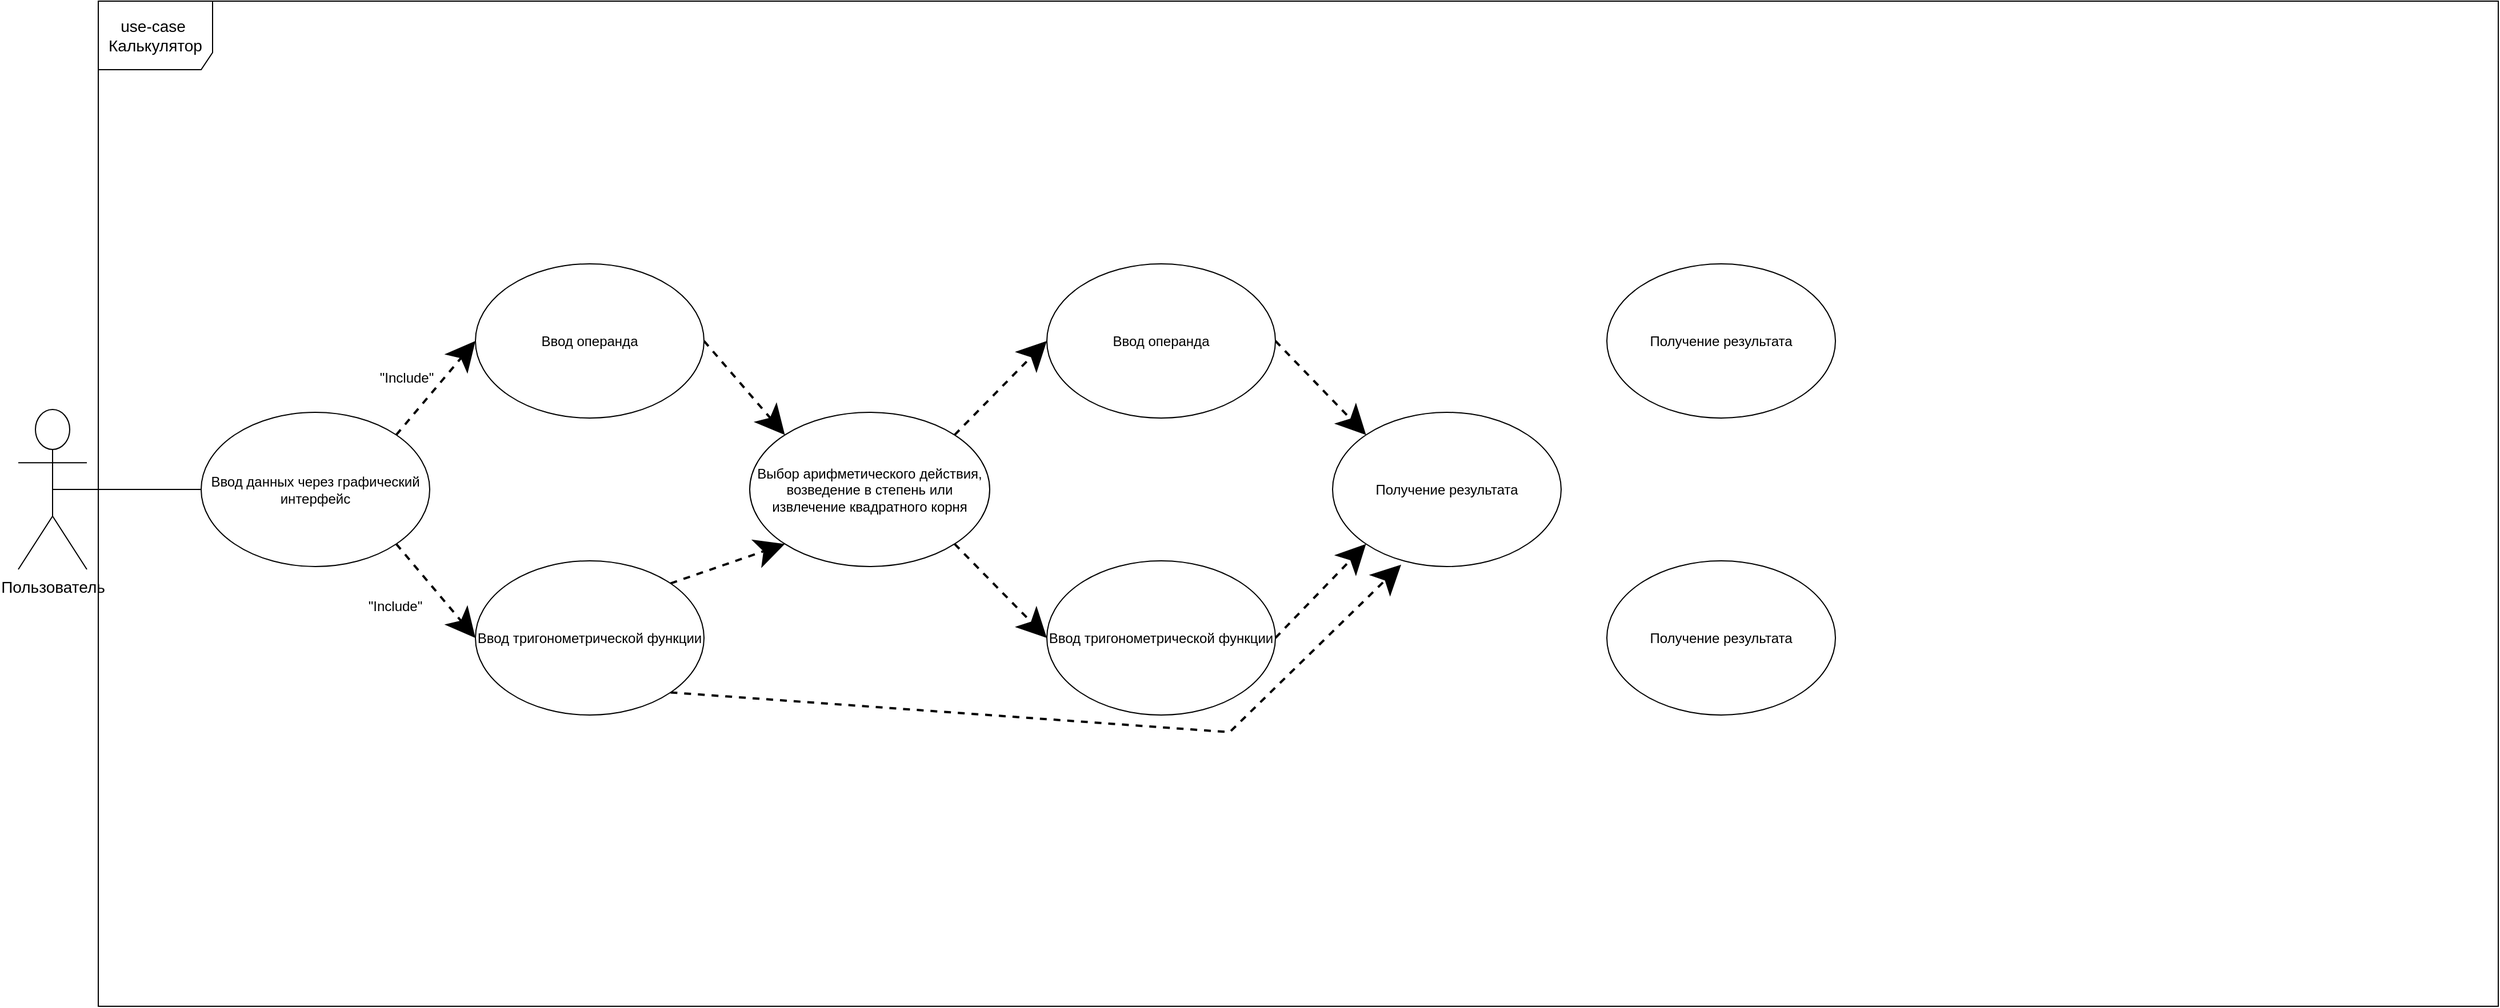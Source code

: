 <mxfile version="14.7.0" type="github">
  <diagram id="Wd_oJn38wZUzVgSo89xS" name="Page-1">
    <mxGraphModel dx="1673" dy="896" grid="1" gridSize="10" guides="1" tooltips="1" connect="1" arrows="1" fold="1" page="1" pageScale="1" pageWidth="2339" pageHeight="3300" math="0" shadow="0">
      <root>
        <mxCell id="0" />
        <mxCell id="1" parent="0" />
        <mxCell id="pzFhs3liKInP-grsurP8-2" value="&lt;font style=&quot;font-size: 14px&quot;&gt;use-case&amp;nbsp;&lt;br&gt;Калькулятор&lt;/font&gt;" style="shape=umlFrame;whiteSpace=wrap;html=1;width=100;height=60;perimeterSpacing=0;shadow=0;" vertex="1" parent="1">
          <mxGeometry x="110" y="280" width="2100" height="880" as="geometry" />
        </mxCell>
        <mxCell id="pzFhs3liKInP-grsurP8-4" value="&lt;font style=&quot;font-size: 14px&quot;&gt;Пользователь&lt;/font&gt;" style="shape=umlActor;verticalLabelPosition=bottom;verticalAlign=top;html=1;" vertex="1" parent="1">
          <mxGeometry x="40" y="637.5" width="60" height="140" as="geometry" />
        </mxCell>
        <mxCell id="pzFhs3liKInP-grsurP8-47" style="edgeStyle=none;rounded=0;jumpStyle=none;jumpSize=21;orthogonalLoop=1;jettySize=auto;html=1;exitX=1;exitY=1;exitDx=0;exitDy=0;entryX=0;entryY=0.5;entryDx=0;entryDy=0;dashed=1;startSize=19;endSize=20;strokeWidth=2;" edge="1" parent="1" source="pzFhs3liKInP-grsurP8-7" target="pzFhs3liKInP-grsurP8-27">
          <mxGeometry relative="1" as="geometry" />
        </mxCell>
        <mxCell id="pzFhs3liKInP-grsurP8-48" style="edgeStyle=none;rounded=0;jumpStyle=none;jumpSize=21;orthogonalLoop=1;jettySize=auto;html=1;exitX=1;exitY=0;exitDx=0;exitDy=0;entryX=0;entryY=0.5;entryDx=0;entryDy=0;dashed=1;startSize=19;endSize=20;strokeWidth=2;" edge="1" parent="1" source="pzFhs3liKInP-grsurP8-7" target="pzFhs3liKInP-grsurP8-26">
          <mxGeometry relative="1" as="geometry" />
        </mxCell>
        <mxCell id="pzFhs3liKInP-grsurP8-7" value="Ввод данных через графический интерфейс" style="ellipse;whiteSpace=wrap;html=1;" vertex="1" parent="1">
          <mxGeometry x="200" y="640" width="200" height="135" as="geometry" />
        </mxCell>
        <mxCell id="pzFhs3liKInP-grsurP8-14" value="" style="endArrow=none;html=1;entryX=0;entryY=0.5;entryDx=0;entryDy=0;exitX=0.5;exitY=0.5;exitDx=0;exitDy=0;exitPerimeter=0;" edge="1" parent="1" source="pzFhs3liKInP-grsurP8-4" target="pzFhs3liKInP-grsurP8-7">
          <mxGeometry width="50" height="50" relative="1" as="geometry">
            <mxPoint x="680" y="660" as="sourcePoint" />
            <mxPoint x="730" y="610" as="targetPoint" />
          </mxGeometry>
        </mxCell>
        <mxCell id="pzFhs3liKInP-grsurP8-41" style="edgeStyle=none;rounded=0;jumpStyle=none;jumpSize=21;orthogonalLoop=1;jettySize=auto;html=1;exitX=1;exitY=0.5;exitDx=0;exitDy=0;entryX=0;entryY=0;entryDx=0;entryDy=0;dashed=1;startSize=19;endSize=20;strokeWidth=2;" edge="1" parent="1" source="pzFhs3liKInP-grsurP8-26" target="pzFhs3liKInP-grsurP8-35">
          <mxGeometry relative="1" as="geometry" />
        </mxCell>
        <mxCell id="pzFhs3liKInP-grsurP8-26" value="Ввод операнда" style="ellipse;whiteSpace=wrap;html=1;" vertex="1" parent="1">
          <mxGeometry x="440" y="510" width="200" height="135" as="geometry" />
        </mxCell>
        <mxCell id="pzFhs3liKInP-grsurP8-46" style="edgeStyle=none;rounded=0;jumpStyle=none;jumpSize=21;orthogonalLoop=1;jettySize=auto;html=1;exitX=1;exitY=1;exitDx=0;exitDy=0;entryX=0.3;entryY=0.988;entryDx=0;entryDy=0;entryPerimeter=0;dashed=1;startSize=19;endSize=20;strokeWidth=2;" edge="1" parent="1" source="pzFhs3liKInP-grsurP8-27" target="pzFhs3liKInP-grsurP8-33">
          <mxGeometry relative="1" as="geometry">
            <Array as="points">
              <mxPoint x="1100" y="920" />
            </Array>
          </mxGeometry>
        </mxCell>
        <mxCell id="pzFhs3liKInP-grsurP8-51" style="edgeStyle=none;rounded=0;jumpStyle=none;jumpSize=21;orthogonalLoop=1;jettySize=auto;html=1;exitX=1;exitY=0;exitDx=0;exitDy=0;entryX=0;entryY=1;entryDx=0;entryDy=0;dashed=1;startSize=19;endSize=20;strokeWidth=2;" edge="1" parent="1" source="pzFhs3liKInP-grsurP8-27" target="pzFhs3liKInP-grsurP8-35">
          <mxGeometry relative="1" as="geometry" />
        </mxCell>
        <mxCell id="pzFhs3liKInP-grsurP8-27" value="Ввод тригонометрической функции" style="ellipse;whiteSpace=wrap;html=1;" vertex="1" parent="1">
          <mxGeometry x="440" y="770" width="200" height="135" as="geometry" />
        </mxCell>
        <mxCell id="pzFhs3liKInP-grsurP8-29" value="&quot;Include&quot;" style="text;html=1;strokeColor=none;fillColor=none;align=center;verticalAlign=middle;whiteSpace=wrap;rounded=0;shadow=0;" vertex="1" parent="1">
          <mxGeometry x="360" y="600" width="40" height="20" as="geometry" />
        </mxCell>
        <mxCell id="pzFhs3liKInP-grsurP8-31" value="&quot;Include&quot;" style="text;html=1;strokeColor=none;fillColor=none;align=center;verticalAlign=middle;whiteSpace=wrap;rounded=0;shadow=0;" vertex="1" parent="1">
          <mxGeometry x="350" y="800" width="40" height="20" as="geometry" />
        </mxCell>
        <mxCell id="pzFhs3liKInP-grsurP8-33" value="Получение результата" style="ellipse;whiteSpace=wrap;html=1;" vertex="1" parent="1">
          <mxGeometry x="1190" y="640" width="200" height="135" as="geometry" />
        </mxCell>
        <mxCell id="pzFhs3liKInP-grsurP8-42" style="edgeStyle=none;rounded=0;jumpStyle=none;jumpSize=21;orthogonalLoop=1;jettySize=auto;html=1;exitX=1;exitY=0;exitDx=0;exitDy=0;entryX=0;entryY=0.5;entryDx=0;entryDy=0;dashed=1;startSize=19;endSize=20;strokeWidth=2;" edge="1" parent="1" source="pzFhs3liKInP-grsurP8-35" target="pzFhs3liKInP-grsurP8-36">
          <mxGeometry relative="1" as="geometry" />
        </mxCell>
        <mxCell id="pzFhs3liKInP-grsurP8-43" style="edgeStyle=none;rounded=0;jumpStyle=none;jumpSize=21;orthogonalLoop=1;jettySize=auto;html=1;exitX=1;exitY=1;exitDx=0;exitDy=0;entryX=0;entryY=0.5;entryDx=0;entryDy=0;dashed=1;startSize=19;endSize=20;strokeWidth=2;" edge="1" parent="1" source="pzFhs3liKInP-grsurP8-35" target="pzFhs3liKInP-grsurP8-37">
          <mxGeometry relative="1" as="geometry" />
        </mxCell>
        <mxCell id="pzFhs3liKInP-grsurP8-35" value="Выбор арифметического действия, возведение в степень или извлечение квадратного корня" style="ellipse;whiteSpace=wrap;html=1;" vertex="1" parent="1">
          <mxGeometry x="680" y="640" width="210" height="135" as="geometry" />
        </mxCell>
        <mxCell id="pzFhs3liKInP-grsurP8-44" style="edgeStyle=none;rounded=0;jumpStyle=none;jumpSize=21;orthogonalLoop=1;jettySize=auto;html=1;exitX=1;exitY=0.5;exitDx=0;exitDy=0;entryX=0;entryY=0;entryDx=0;entryDy=0;dashed=1;startSize=19;endSize=20;strokeWidth=2;" edge="1" parent="1" source="pzFhs3liKInP-grsurP8-36" target="pzFhs3liKInP-grsurP8-33">
          <mxGeometry relative="1" as="geometry" />
        </mxCell>
        <mxCell id="pzFhs3liKInP-grsurP8-36" value="Ввод операнда" style="ellipse;whiteSpace=wrap;html=1;" vertex="1" parent="1">
          <mxGeometry x="940" y="510" width="200" height="135" as="geometry" />
        </mxCell>
        <mxCell id="pzFhs3liKInP-grsurP8-45" style="edgeStyle=none;rounded=0;jumpStyle=none;jumpSize=21;orthogonalLoop=1;jettySize=auto;html=1;exitX=1;exitY=0.5;exitDx=0;exitDy=0;entryX=0;entryY=1;entryDx=0;entryDy=0;dashed=1;startSize=19;endSize=20;strokeWidth=2;" edge="1" parent="1" source="pzFhs3liKInP-grsurP8-37" target="pzFhs3liKInP-grsurP8-33">
          <mxGeometry relative="1" as="geometry" />
        </mxCell>
        <mxCell id="pzFhs3liKInP-grsurP8-37" value="Ввод тригонометрической функции" style="ellipse;whiteSpace=wrap;html=1;" vertex="1" parent="1">
          <mxGeometry x="940" y="770" width="200" height="135" as="geometry" />
        </mxCell>
        <mxCell id="pzFhs3liKInP-grsurP8-49" value="Получение результата" style="ellipse;whiteSpace=wrap;html=1;" vertex="1" parent="1">
          <mxGeometry x="1430" y="510" width="200" height="135" as="geometry" />
        </mxCell>
        <mxCell id="pzFhs3liKInP-grsurP8-50" value="Получение результата" style="ellipse;whiteSpace=wrap;html=1;" vertex="1" parent="1">
          <mxGeometry x="1430" y="770" width="200" height="135" as="geometry" />
        </mxCell>
      </root>
    </mxGraphModel>
  </diagram>
</mxfile>
